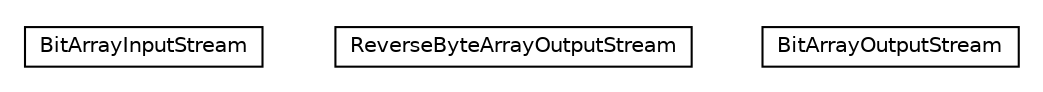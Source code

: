 #!/usr/local/bin/dot
#
# Class diagram 
# Generated by UMLGraph version R5_6-24-gf6e263 (http://www.umlgraph.org/)
#

digraph G {
	edge [fontname="Helvetica",fontsize=10,labelfontname="Helvetica",labelfontsize=10];
	node [fontname="Helvetica",fontsize=10,shape=plaintext];
	nodesep=0.25;
	ranksep=0.5;
	// org.universAAL.lddi.lib.ieeex73std.org.bn.utils.BitArrayInputStream
	c676092 [label=<<table title="org.universAAL.lddi.lib.ieeex73std.org.bn.utils.BitArrayInputStream" border="0" cellborder="1" cellspacing="0" cellpadding="2" port="p" href="./BitArrayInputStream.html">
		<tr><td><table border="0" cellspacing="0" cellpadding="1">
<tr><td align="center" balign="center"> BitArrayInputStream </td></tr>
		</table></td></tr>
		</table>>, URL="./BitArrayInputStream.html", fontname="Helvetica", fontcolor="black", fontsize=10.0];
	// org.universAAL.lddi.lib.ieeex73std.org.bn.utils.ReverseByteArrayOutputStream
	c676093 [label=<<table title="org.universAAL.lddi.lib.ieeex73std.org.bn.utils.ReverseByteArrayOutputStream" border="0" cellborder="1" cellspacing="0" cellpadding="2" port="p" href="./ReverseByteArrayOutputStream.html">
		<tr><td><table border="0" cellspacing="0" cellpadding="1">
<tr><td align="center" balign="center"> ReverseByteArrayOutputStream </td></tr>
		</table></td></tr>
		</table>>, URL="./ReverseByteArrayOutputStream.html", fontname="Helvetica", fontcolor="black", fontsize=10.0];
	// org.universAAL.lddi.lib.ieeex73std.org.bn.utils.BitArrayOutputStream
	c676094 [label=<<table title="org.universAAL.lddi.lib.ieeex73std.org.bn.utils.BitArrayOutputStream" border="0" cellborder="1" cellspacing="0" cellpadding="2" port="p" href="./BitArrayOutputStream.html">
		<tr><td><table border="0" cellspacing="0" cellpadding="1">
<tr><td align="center" balign="center"> BitArrayOutputStream </td></tr>
		</table></td></tr>
		</table>>, URL="./BitArrayOutputStream.html", fontname="Helvetica", fontcolor="black", fontsize=10.0];
}

